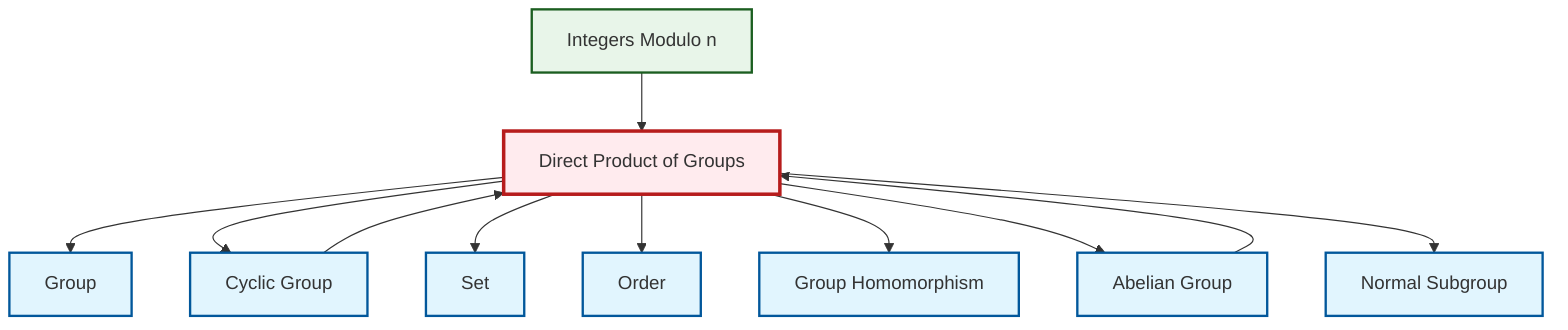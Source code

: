 graph TD
    classDef definition fill:#e1f5fe,stroke:#01579b,stroke-width:2px
    classDef theorem fill:#f3e5f5,stroke:#4a148c,stroke-width:2px
    classDef axiom fill:#fff3e0,stroke:#e65100,stroke-width:2px
    classDef example fill:#e8f5e9,stroke:#1b5e20,stroke-width:2px
    classDef current fill:#ffebee,stroke:#b71c1c,stroke-width:3px
    def-direct-product["Direct Product of Groups"]:::definition
    def-set["Set"]:::definition
    def-cyclic-group["Cyclic Group"]:::definition
    def-group["Group"]:::definition
    def-abelian-group["Abelian Group"]:::definition
    def-homomorphism["Group Homomorphism"]:::definition
    def-normal-subgroup["Normal Subgroup"]:::definition
    ex-quotient-integers-mod-n["Integers Modulo n"]:::example
    def-order["Order"]:::definition
    def-direct-product --> def-group
    ex-quotient-integers-mod-n --> def-direct-product
    def-direct-product --> def-cyclic-group
    def-direct-product --> def-set
    def-direct-product --> def-order
    def-cyclic-group --> def-direct-product
    def-direct-product --> def-homomorphism
    def-abelian-group --> def-direct-product
    def-direct-product --> def-abelian-group
    def-direct-product --> def-normal-subgroup
    class def-direct-product current